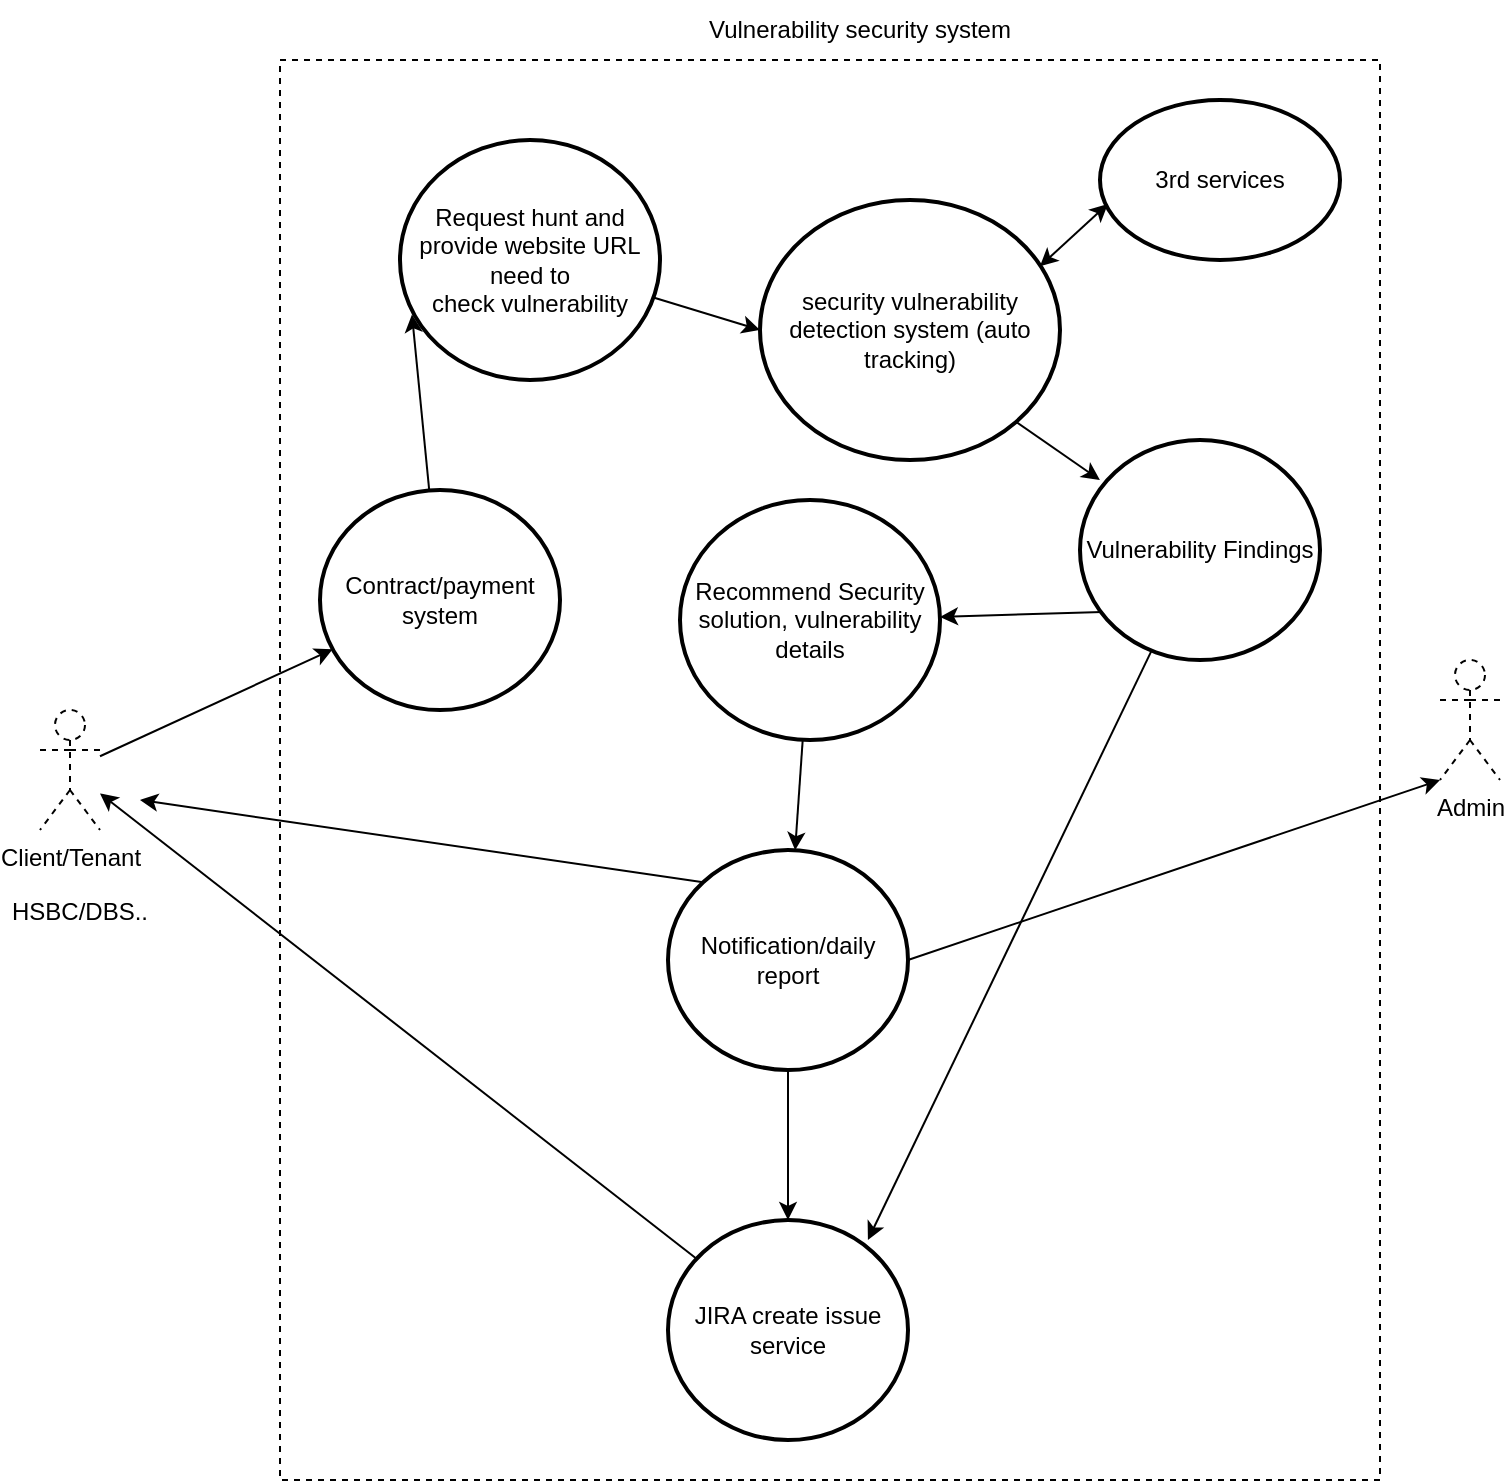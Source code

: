<mxfile version="16.6.2" type="github">
  <diagram id="YiOILoQo-43G-p-9hOoJ" name="Page-1">
    <mxGraphModel dx="1186" dy="684" grid="1" gridSize="10" guides="1" tooltips="1" connect="1" arrows="1" fold="1" page="1" pageScale="1" pageWidth="827" pageHeight="1169" math="0" shadow="0">
      <root>
        <mxCell id="0" />
        <mxCell id="1" parent="0" />
        <mxCell id="yz_HRgvOXt4mDNOBBEOG-1" value="" style="rounded=0;whiteSpace=wrap;html=1;dashed=1;" vertex="1" parent="1">
          <mxGeometry x="160" y="80" width="550" height="710" as="geometry" />
        </mxCell>
        <mxCell id="yz_HRgvOXt4mDNOBBEOG-3" value="Client/Tenant" style="shape=umlActor;verticalLabelPosition=bottom;verticalAlign=top;html=1;outlineConnect=0;dashed=1;" vertex="1" parent="1">
          <mxGeometry x="40" y="405" width="30" height="60" as="geometry" />
        </mxCell>
        <mxCell id="yz_HRgvOXt4mDNOBBEOG-4" value="Admin&lt;br&gt;" style="shape=umlActor;verticalLabelPosition=bottom;verticalAlign=top;html=1;outlineConnect=0;dashed=1;" vertex="1" parent="1">
          <mxGeometry x="740" y="380" width="30" height="60" as="geometry" />
        </mxCell>
        <mxCell id="yz_HRgvOXt4mDNOBBEOG-16" value="&lt;span&gt;JIRA create issue service&lt;/span&gt;" style="ellipse;whiteSpace=wrap;html=1;strokeWidth=2;" vertex="1" parent="1">
          <mxGeometry x="354" y="660" width="120" height="110" as="geometry" />
        </mxCell>
        <mxCell id="yz_HRgvOXt4mDNOBBEOG-24" value="&lt;span&gt;Request hunt and provide website URL need to check&amp;nbsp;&lt;/span&gt;vulnerability" style="ellipse;whiteSpace=wrap;html=1;strokeWidth=2;" vertex="1" parent="1">
          <mxGeometry x="220" y="120" width="130" height="120" as="geometry" />
        </mxCell>
        <mxCell id="yz_HRgvOXt4mDNOBBEOG-26" value="" style="endArrow=classic;html=1;rounded=0;" edge="1" parent="1" source="yz_HRgvOXt4mDNOBBEOG-3" target="yz_HRgvOXt4mDNOBBEOG-50">
          <mxGeometry width="50" height="50" relative="1" as="geometry">
            <mxPoint x="90" y="370" as="sourcePoint" />
            <mxPoint x="170" y="350" as="targetPoint" />
          </mxGeometry>
        </mxCell>
        <mxCell id="yz_HRgvOXt4mDNOBBEOG-27" value="&lt;span&gt;Vulnerability Findings&lt;/span&gt;" style="ellipse;whiteSpace=wrap;html=1;strokeWidth=2;" vertex="1" parent="1">
          <mxGeometry x="560" y="270" width="120" height="110" as="geometry" />
        </mxCell>
        <mxCell id="yz_HRgvOXt4mDNOBBEOG-29" value="&lt;span&gt;security vulnerability detection system (auto tracking)&lt;/span&gt;" style="ellipse;whiteSpace=wrap;html=1;strokeWidth=2;" vertex="1" parent="1">
          <mxGeometry x="400" y="150" width="150" height="130" as="geometry" />
        </mxCell>
        <mxCell id="yz_HRgvOXt4mDNOBBEOG-34" value="" style="endArrow=classic;html=1;rounded=0;entryX=0;entryY=0.5;entryDx=0;entryDy=0;" edge="1" parent="1" source="yz_HRgvOXt4mDNOBBEOG-24" target="yz_HRgvOXt4mDNOBBEOG-29">
          <mxGeometry width="50" height="50" relative="1" as="geometry">
            <mxPoint x="390" y="460" as="sourcePoint" />
            <mxPoint x="370" y="230" as="targetPoint" />
          </mxGeometry>
        </mxCell>
        <mxCell id="yz_HRgvOXt4mDNOBBEOG-35" value="" style="endArrow=classic;html=1;rounded=0;exitX=1;exitY=1;exitDx=0;exitDy=0;entryX=0.083;entryY=0.182;entryDx=0;entryDy=0;entryPerimeter=0;" edge="1" parent="1" source="yz_HRgvOXt4mDNOBBEOG-29" target="yz_HRgvOXt4mDNOBBEOG-27">
          <mxGeometry width="50" height="50" relative="1" as="geometry">
            <mxPoint x="390" y="460" as="sourcePoint" />
            <mxPoint x="440" y="410" as="targetPoint" />
          </mxGeometry>
        </mxCell>
        <mxCell id="yz_HRgvOXt4mDNOBBEOG-56" value="" style="edgeStyle=orthogonalEdgeStyle;rounded=0;orthogonalLoop=1;jettySize=auto;html=1;" edge="1" parent="1" source="yz_HRgvOXt4mDNOBBEOG-36" target="yz_HRgvOXt4mDNOBBEOG-16">
          <mxGeometry relative="1" as="geometry" />
        </mxCell>
        <mxCell id="yz_HRgvOXt4mDNOBBEOG-36" value="&lt;span&gt;Notification/daily report&lt;/span&gt;" style="ellipse;whiteSpace=wrap;html=1;strokeWidth=2;" vertex="1" parent="1">
          <mxGeometry x="354" y="475" width="120" height="110" as="geometry" />
        </mxCell>
        <mxCell id="yz_HRgvOXt4mDNOBBEOG-38" value="" style="endArrow=classic;html=1;rounded=0;exitX=0;exitY=0;exitDx=0;exitDy=0;" edge="1" parent="1" source="yz_HRgvOXt4mDNOBBEOG-36">
          <mxGeometry width="50" height="50" relative="1" as="geometry">
            <mxPoint x="130" y="410" as="sourcePoint" />
            <mxPoint x="90" y="450" as="targetPoint" />
          </mxGeometry>
        </mxCell>
        <mxCell id="yz_HRgvOXt4mDNOBBEOG-39" value="" style="endArrow=classic;html=1;rounded=0;entryX=0;entryY=1;entryDx=0;entryDy=0;entryPerimeter=0;exitX=1;exitY=0.5;exitDx=0;exitDy=0;" edge="1" parent="1" source="yz_HRgvOXt4mDNOBBEOG-36" target="yz_HRgvOXt4mDNOBBEOG-4">
          <mxGeometry width="50" height="50" relative="1" as="geometry">
            <mxPoint x="390" y="490" as="sourcePoint" />
            <mxPoint x="440" y="440" as="targetPoint" />
          </mxGeometry>
        </mxCell>
        <mxCell id="yz_HRgvOXt4mDNOBBEOG-42" value="" style="endArrow=classic;html=1;rounded=0;startArrow=none;" edge="1" parent="1" source="yz_HRgvOXt4mDNOBBEOG-57" target="yz_HRgvOXt4mDNOBBEOG-36">
          <mxGeometry width="50" height="50" relative="1" as="geometry">
            <mxPoint x="390" y="440" as="sourcePoint" />
            <mxPoint x="440" y="390" as="targetPoint" />
          </mxGeometry>
        </mxCell>
        <mxCell id="yz_HRgvOXt4mDNOBBEOG-43" value="" style="endArrow=classic;html=1;rounded=0;entryX=0.833;entryY=0.091;entryDx=0;entryDy=0;entryPerimeter=0;" edge="1" parent="1" source="yz_HRgvOXt4mDNOBBEOG-27" target="yz_HRgvOXt4mDNOBBEOG-16">
          <mxGeometry width="50" height="50" relative="1" as="geometry">
            <mxPoint x="390" y="440" as="sourcePoint" />
            <mxPoint x="480" y="370" as="targetPoint" />
          </mxGeometry>
        </mxCell>
        <mxCell id="yz_HRgvOXt4mDNOBBEOG-45" value="3rd services" style="ellipse;whiteSpace=wrap;html=1;strokeWidth=2;" vertex="1" parent="1">
          <mxGeometry x="570" y="100" width="120" height="80" as="geometry" />
        </mxCell>
        <mxCell id="yz_HRgvOXt4mDNOBBEOG-46" value="" style="endArrow=classic;startArrow=classic;html=1;rounded=0;entryX=0.033;entryY=0.65;entryDx=0;entryDy=0;exitX=0.933;exitY=0.255;exitDx=0;exitDy=0;exitPerimeter=0;entryPerimeter=0;" edge="1" parent="1" source="yz_HRgvOXt4mDNOBBEOG-29" target="yz_HRgvOXt4mDNOBBEOG-45">
          <mxGeometry width="50" height="50" relative="1" as="geometry">
            <mxPoint x="390" y="430" as="sourcePoint" />
            <mxPoint x="440" y="380" as="targetPoint" />
          </mxGeometry>
        </mxCell>
        <mxCell id="yz_HRgvOXt4mDNOBBEOG-47" value="" style="endArrow=classic;html=1;rounded=0;" edge="1" parent="1" source="yz_HRgvOXt4mDNOBBEOG-16" target="yz_HRgvOXt4mDNOBBEOG-3">
          <mxGeometry width="50" height="50" relative="1" as="geometry">
            <mxPoint x="390" y="500" as="sourcePoint" />
            <mxPoint x="140" y="420" as="targetPoint" />
          </mxGeometry>
        </mxCell>
        <mxCell id="yz_HRgvOXt4mDNOBBEOG-49" value="Vulnerability security system" style="text;html=1;strokeColor=none;fillColor=none;align=center;verticalAlign=middle;whiteSpace=wrap;rounded=0;" vertex="1" parent="1">
          <mxGeometry x="350" y="50" width="200" height="30" as="geometry" />
        </mxCell>
        <mxCell id="yz_HRgvOXt4mDNOBBEOG-50" value="Contract/payment system" style="ellipse;whiteSpace=wrap;html=1;strokeWidth=2;" vertex="1" parent="1">
          <mxGeometry x="180" y="295" width="120" height="110" as="geometry" />
        </mxCell>
        <mxCell id="yz_HRgvOXt4mDNOBBEOG-51" value="" style="endArrow=classic;html=1;rounded=0;entryX=0.046;entryY=0.727;entryDx=0;entryDy=0;entryPerimeter=0;" edge="1" parent="1" source="yz_HRgvOXt4mDNOBBEOG-50" target="yz_HRgvOXt4mDNOBBEOG-24">
          <mxGeometry width="50" height="50" relative="1" as="geometry">
            <mxPoint x="80" y="397.727" as="sourcePoint" />
            <mxPoint x="170.803" y="383.969" as="targetPoint" />
          </mxGeometry>
        </mxCell>
        <mxCell id="yz_HRgvOXt4mDNOBBEOG-55" value="HSBC/DBS..." style="text;strokeColor=none;fillColor=none;align=left;verticalAlign=middle;spacingLeft=4;spacingRight=4;overflow=hidden;points=[[0,0.5],[1,0.5]];portConstraint=eastwest;rotatable=0;" vertex="1" parent="1">
          <mxGeometry x="20" y="490" width="80" height="30" as="geometry" />
        </mxCell>
        <mxCell id="yz_HRgvOXt4mDNOBBEOG-57" value="Recommend Security solution, vulnerability details" style="ellipse;whiteSpace=wrap;html=1;strokeWidth=2;" vertex="1" parent="1">
          <mxGeometry x="360" y="300" width="130" height="120" as="geometry" />
        </mxCell>
        <mxCell id="yz_HRgvOXt4mDNOBBEOG-59" value="" style="endArrow=classic;html=1;rounded=0;exitX=0.092;exitY=0.782;exitDx=0;exitDy=0;exitPerimeter=0;" edge="1" parent="1" source="yz_HRgvOXt4mDNOBBEOG-27" target="yz_HRgvOXt4mDNOBBEOG-57">
          <mxGeometry width="50" height="50" relative="1" as="geometry">
            <mxPoint x="605" y="380" as="sourcePoint" />
            <mxPoint x="655" y="330" as="targetPoint" />
          </mxGeometry>
        </mxCell>
      </root>
    </mxGraphModel>
  </diagram>
</mxfile>
